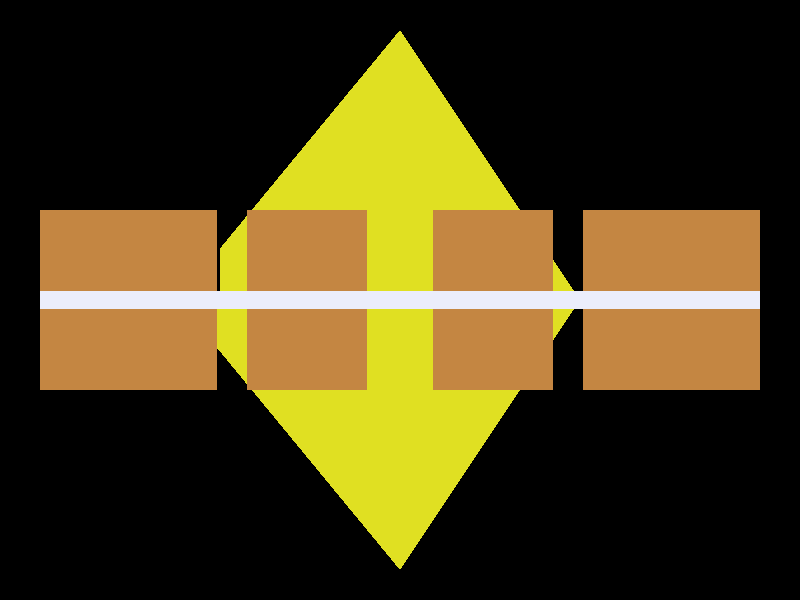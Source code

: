 #include "colors.inc"
#include "textures.inc"

global_settings { assumed_gamma 1.8 }

#declare rot = clock;
#if (clock >= 1)
#declare white = 1;
#else
#declare white = 0;
#end
#declare weiss = texture {
  pigment { color rgb 1 }
  finish { ambient 1 }
}



camera {  //  Camera Camera01
  orthographic
  location  <16,0,0>
  sky       z  
  up        <0,0,6>  
  right     <6,0,0>
  look_at   <0,0,0>
}

light_source { <16,-10,10> color 1 }

declare pyramide = intersection {
  box {<-3,-3,0> <3,3,3>}
  plane { z+y ,sqrt(4.5) rotate z*0 }
  plane { z+y ,sqrt(4.5) rotate z*72 }
  plane { z+y ,sqrt(4.5) rotate z*144 }
  plane { z+y ,sqrt(4.5) rotate z*216 }
  plane { z+y ,sqrt(4.5) rotate z*288 }
  scale 0.5
  scale z*2
#if (white = 1)
  texture { weiss }
#else
  texture { Gold_Texture }
#end
}


union {
  cylinder { <0,0,-0.1> <0,0,0.1> 3
#if (white = 1)
  texture { weiss }
#else

    texture { Silver_Texture }
#end
}
  object { pyramide }
  object { pyramide rotate x*180 rotate z*36 }
  union {
    cylinder { <0,2.5,-1> <0,2.5,1> 0.5 rotate z*360/10*0 }
    cylinder { <0,2.5,-1> <0,2.5,1> 0.5 rotate z*360/10*1 }
    cylinder { <0,2.5,-1> <0,2.5,1> 0.5 rotate z*360/10*2 }
    cylinder { <0,2.5,-1> <0,2.5,1> 0.5 rotate z*360/10*3 }
    cylinder { <0,2.5,-1> <0,2.5,1> 0.5 rotate z*360/10*4 }
    cylinder { <0,2.5,-1> <0,2.5,1> 0.5 rotate z*360/10*5 }
    cylinder { <0,2.5,-1> <0,2.5,1> 0.5 rotate z*360/10*6 }
    cylinder { <0,2.5,-1> <0,2.5,1> 0.5 rotate z*360/10*7 }
    cylinder { <0,2.5,-1> <0,2.5,1> 0.5 rotate z*360/10*8 }
    cylinder { <0,2.5,-1> <0,2.5,1> 0.5 rotate z*360/10*9 }

#if (white = 1)
  texture { weiss }
#else
    texture { Copper_Texture }
#end
}

#if (white = 1)
#else
  finish { phong 1 ambient 0.3 }
#end
  rotate z*clock*72
  rotate y*clock*180
  scale 0.9
}

